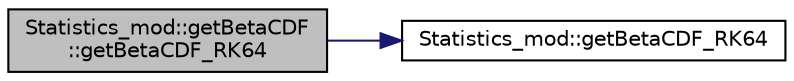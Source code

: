 digraph "Statistics_mod::getBetaCDF::getBetaCDF_RK64"
{
 // LATEX_PDF_SIZE
  edge [fontname="Helvetica",fontsize="10",labelfontname="Helvetica",labelfontsize="10"];
  node [fontname="Helvetica",fontsize="10",shape=record];
  rankdir="LR";
  Node1 [label="Statistics_mod::getBetaCDF\l::getBetaCDF_RK64",height=0.2,width=0.4,color="black", fillcolor="grey75", style="filled", fontcolor="black",tooltip="Return the Beta distribution Cumulative Probability Density function (CDF) value."];
  Node1 -> Node2 [color="midnightblue",fontsize="10",style="solid",fontname="Helvetica"];
  Node2 [label="Statistics_mod::getBetaCDF_RK64",height=0.2,width=0.4,color="black", fillcolor="white", style="filled",URL="$namespaceStatistics__mod.html#a6f2bac87eb4e963f359c89840f4702a3",tooltip="Return the Beta distribution Cumulative Probability Density function (CDF) value."];
}
